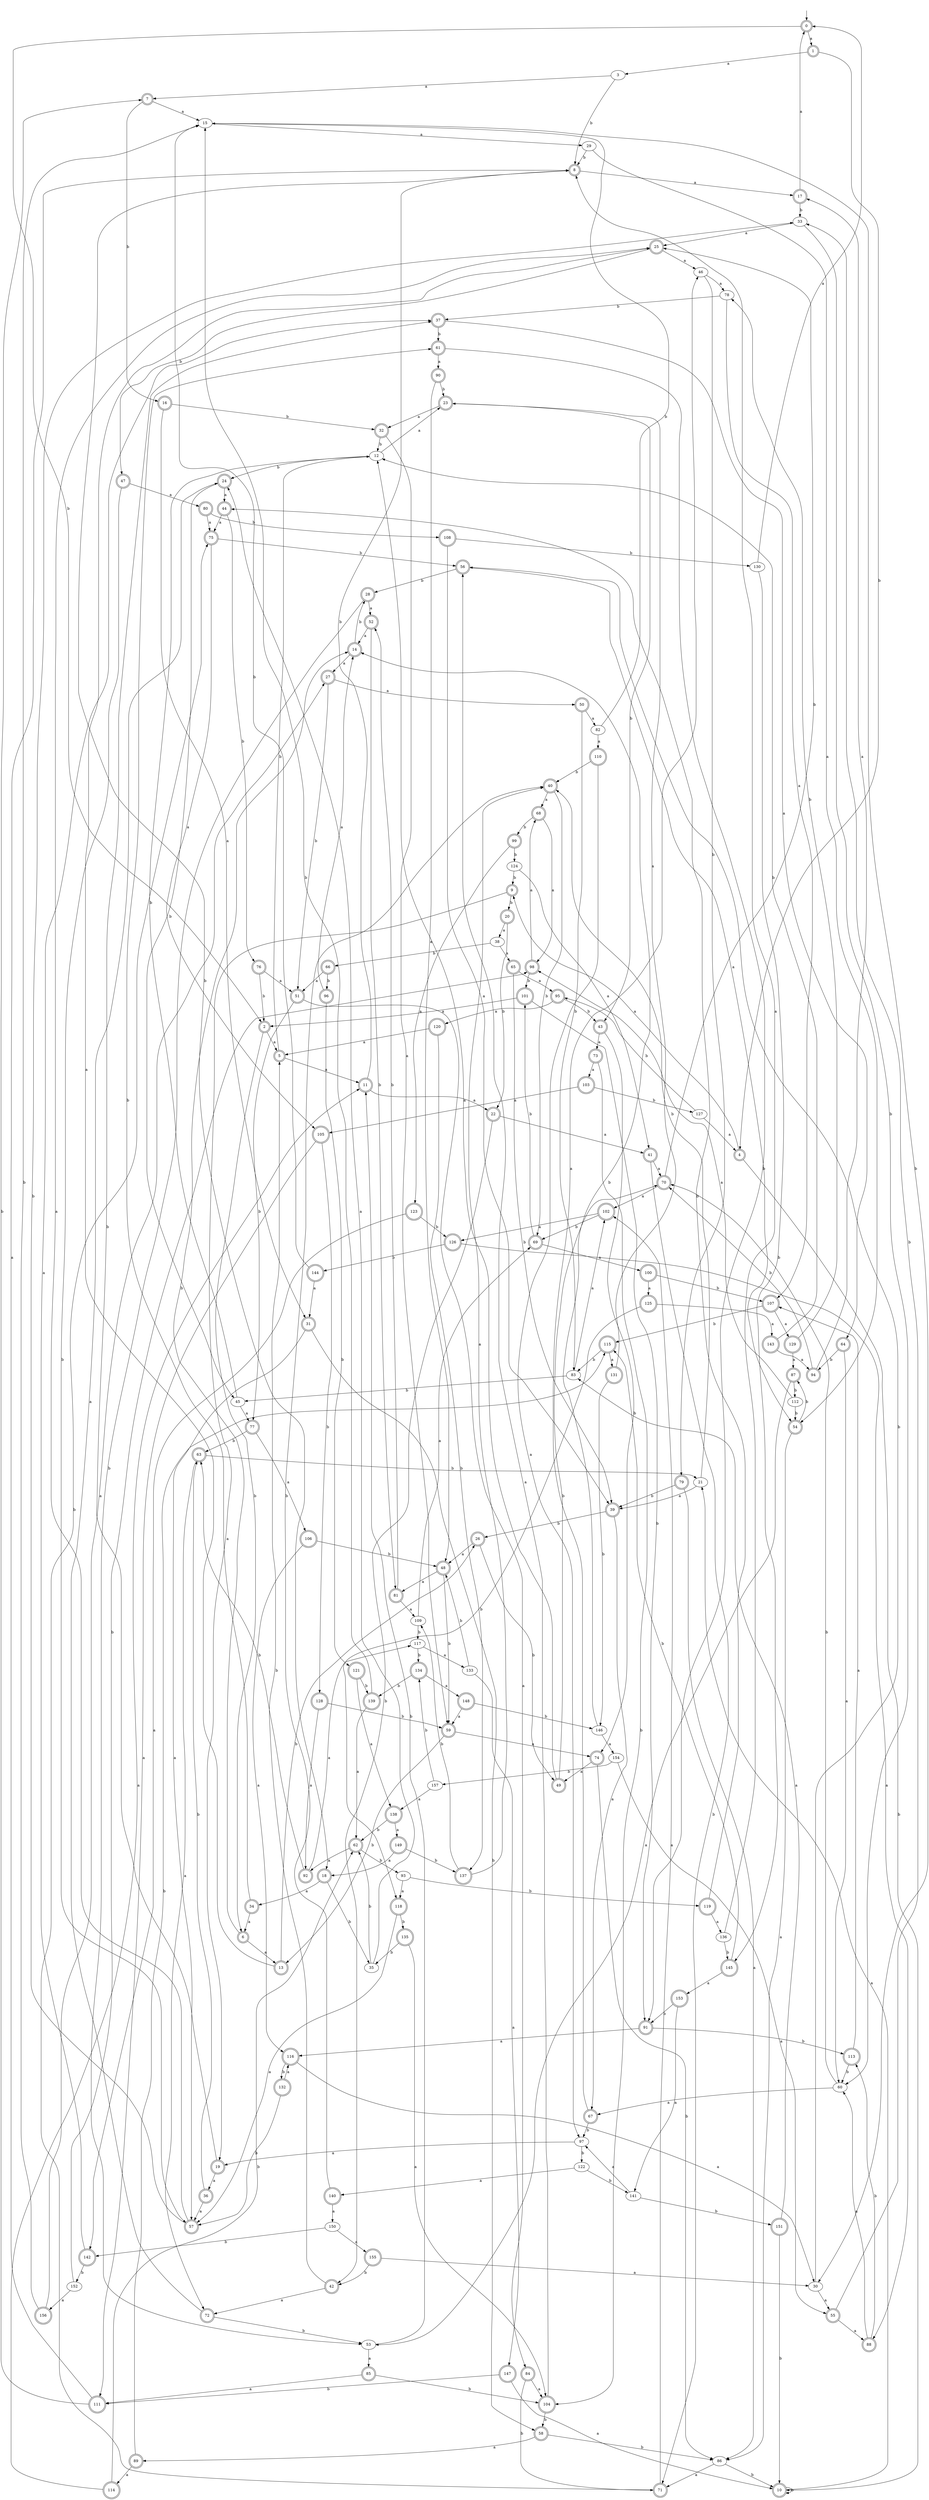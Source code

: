 digraph RandomDFA {
  __start0 [label="", shape=none];
  __start0 -> 0 [label=""];
  0 [shape=circle] [shape=doublecircle]
  0 -> 1 [label="a"]
  0 -> 2 [label="b"]
  1 [shape=doublecircle]
  1 -> 3 [label="a"]
  1 -> 4 [label="b"]
  2 [shape=doublecircle]
  2 -> 5 [label="a"]
  2 -> 6 [label="b"]
  3
  3 -> 7 [label="a"]
  3 -> 8 [label="b"]
  4 [shape=doublecircle]
  4 -> 9 [label="a"]
  4 -> 10 [label="b"]
  5 [shape=doublecircle]
  5 -> 11 [label="a"]
  5 -> 12 [label="b"]
  6 [shape=doublecircle]
  6 -> 13 [label="a"]
  6 -> 14 [label="b"]
  7 [shape=doublecircle]
  7 -> 15 [label="a"]
  7 -> 16 [label="b"]
  8 [shape=doublecircle]
  8 -> 17 [label="a"]
  8 -> 18 [label="b"]
  9 [shape=doublecircle]
  9 -> 19 [label="a"]
  9 -> 20 [label="b"]
  10 [shape=doublecircle]
  10 -> 21 [label="a"]
  10 -> 10 [label="b"]
  11 [shape=doublecircle]
  11 -> 22 [label="a"]
  11 -> 8 [label="b"]
  12
  12 -> 23 [label="a"]
  12 -> 24 [label="b"]
  13 [shape=doublecircle]
  13 -> 25 [label="a"]
  13 -> 26 [label="b"]
  14 [shape=doublecircle]
  14 -> 27 [label="a"]
  14 -> 28 [label="b"]
  15
  15 -> 29 [label="a"]
  15 -> 30 [label="b"]
  16 [shape=doublecircle]
  16 -> 31 [label="a"]
  16 -> 32 [label="b"]
  17 [shape=doublecircle]
  17 -> 0 [label="a"]
  17 -> 33 [label="b"]
  18 [shape=doublecircle]
  18 -> 34 [label="a"]
  18 -> 35 [label="b"]
  19 [shape=doublecircle]
  19 -> 36 [label="a"]
  19 -> 37 [label="b"]
  20 [shape=doublecircle]
  20 -> 38 [label="a"]
  20 -> 22 [label="b"]
  21
  21 -> 39 [label="a"]
  21 -> 40 [label="b"]
  22 [shape=doublecircle]
  22 -> 41 [label="a"]
  22 -> 42 [label="b"]
  23 [shape=doublecircle]
  23 -> 32 [label="a"]
  23 -> 43 [label="b"]
  24 [shape=doublecircle]
  24 -> 44 [label="a"]
  24 -> 45 [label="b"]
  25 [shape=doublecircle]
  25 -> 46 [label="a"]
  25 -> 47 [label="b"]
  26 [shape=doublecircle]
  26 -> 48 [label="a"]
  26 -> 49 [label="b"]
  27 [shape=doublecircle]
  27 -> 50 [label="a"]
  27 -> 51 [label="b"]
  28 [shape=doublecircle]
  28 -> 52 [label="a"]
  28 -> 53 [label="b"]
  29
  29 -> 54 [label="a"]
  29 -> 8 [label="b"]
  30
  30 -> 55 [label="a"]
  30 -> 56 [label="b"]
  31 [shape=doublecircle]
  31 -> 57 [label="a"]
  31 -> 58 [label="b"]
  32 [shape=doublecircle]
  32 -> 59 [label="a"]
  32 -> 12 [label="b"]
  33
  33 -> 25 [label="a"]
  33 -> 60 [label="b"]
  34 [shape=doublecircle]
  34 -> 6 [label="a"]
  34 -> 61 [label="b"]
  35
  35 -> 24 [label="a"]
  35 -> 62 [label="b"]
  36 [shape=doublecircle]
  36 -> 57 [label="a"]
  36 -> 63 [label="b"]
  37 [shape=doublecircle]
  37 -> 64 [label="a"]
  37 -> 61 [label="b"]
  38
  38 -> 65 [label="a"]
  38 -> 66 [label="b"]
  39 [shape=doublecircle]
  39 -> 67 [label="a"]
  39 -> 26 [label="b"]
  40 [shape=doublecircle]
  40 -> 68 [label="a"]
  40 -> 69 [label="b"]
  41 [shape=doublecircle]
  41 -> 70 [label="a"]
  41 -> 71 [label="b"]
  42 [shape=doublecircle]
  42 -> 72 [label="a"]
  42 -> 5 [label="b"]
  43 [shape=doublecircle]
  43 -> 73 [label="a"]
  43 -> 74 [label="b"]
  44 [shape=doublecircle]
  44 -> 75 [label="a"]
  44 -> 76 [label="b"]
  45
  45 -> 77 [label="a"]
  45 -> 12 [label="b"]
  46
  46 -> 78 [label="a"]
  46 -> 79 [label="b"]
  47 [shape=doublecircle]
  47 -> 80 [label="a"]
  47 -> 57 [label="b"]
  48 [shape=doublecircle]
  48 -> 81 [label="a"]
  48 -> 59 [label="b"]
  49 [shape=doublecircle]
  49 -> 12 [label="a"]
  49 -> 70 [label="b"]
  50 [shape=doublecircle]
  50 -> 82 [label="a"]
  50 -> 83 [label="b"]
  51 [shape=doublecircle]
  51 -> 84 [label="a"]
  51 -> 77 [label="b"]
  52 [shape=doublecircle]
  52 -> 14 [label="a"]
  52 -> 81 [label="b"]
  53
  53 -> 85 [label="a"]
  53 -> 11 [label="b"]
  54 [shape=doublecircle]
  54 -> 86 [label="a"]
  54 -> 87 [label="b"]
  55 [shape=doublecircle]
  55 -> 88 [label="a"]
  55 -> 33 [label="b"]
  56 [shape=doublecircle]
  56 -> 54 [label="a"]
  56 -> 28 [label="b"]
  57 [shape=doublecircle]
  57 -> 25 [label="a"]
  57 -> 33 [label="b"]
  58 [shape=doublecircle]
  58 -> 89 [label="a"]
  58 -> 86 [label="b"]
  59 [shape=doublecircle]
  59 -> 74 [label="a"]
  59 -> 13 [label="b"]
  60
  60 -> 67 [label="a"]
  60 -> 70 [label="b"]
  61 [shape=doublecircle]
  61 -> 90 [label="a"]
  61 -> 91 [label="b"]
  62 [shape=doublecircle]
  62 -> 92 [label="a"]
  62 -> 93 [label="b"]
  63 [shape=doublecircle]
  63 -> 72 [label="a"]
  63 -> 21 [label="b"]
  64 [shape=doublecircle]
  64 -> 60 [label="a"]
  64 -> 94 [label="b"]
  65 [shape=doublecircle]
  65 -> 95 [label="a"]
  65 -> 39 [label="b"]
  66 [shape=doublecircle]
  66 -> 51 [label="a"]
  66 -> 96 [label="b"]
  67 [shape=doublecircle]
  67 -> 46 [label="a"]
  67 -> 97 [label="b"]
  68 [shape=doublecircle]
  68 -> 98 [label="a"]
  68 -> 99 [label="b"]
  69 [shape=doublecircle]
  69 -> 100 [label="a"]
  69 -> 101 [label="b"]
  70 [shape=doublecircle]
  70 -> 102 [label="a"]
  70 -> 25 [label="b"]
  71 [shape=doublecircle]
  71 -> 102 [label="a"]
  71 -> 75 [label="b"]
  72 [shape=doublecircle]
  72 -> 24 [label="a"]
  72 -> 53 [label="b"]
  73 [shape=doublecircle]
  73 -> 103 [label="a"]
  73 -> 104 [label="b"]
  74 [shape=doublecircle]
  74 -> 49 [label="a"]
  74 -> 86 [label="b"]
  75 [shape=doublecircle]
  75 -> 105 [label="a"]
  75 -> 56 [label="b"]
  76 [shape=doublecircle]
  76 -> 51 [label="a"]
  76 -> 2 [label="b"]
  77 [shape=doublecircle]
  77 -> 106 [label="a"]
  77 -> 63 [label="b"]
  78
  78 -> 107 [label="a"]
  78 -> 37 [label="b"]
  79 [shape=doublecircle]
  79 -> 86 [label="a"]
  79 -> 39 [label="b"]
  80 [shape=doublecircle]
  80 -> 75 [label="a"]
  80 -> 108 [label="b"]
  81 [shape=doublecircle]
  81 -> 109 [label="a"]
  81 -> 52 [label="b"]
  82
  82 -> 110 [label="a"]
  82 -> 15 [label="b"]
  83
  83 -> 102 [label="a"]
  83 -> 45 [label="b"]
  84 [shape=doublecircle]
  84 -> 104 [label="a"]
  84 -> 71 [label="b"]
  85 [shape=doublecircle]
  85 -> 111 [label="a"]
  85 -> 104 [label="b"]
  86
  86 -> 71 [label="a"]
  86 -> 10 [label="b"]
  87 [shape=doublecircle]
  87 -> 53 [label="a"]
  87 -> 112 [label="b"]
  88 [shape=doublecircle]
  88 -> 60 [label="a"]
  88 -> 113 [label="b"]
  89 [shape=doublecircle]
  89 -> 114 [label="a"]
  89 -> 115 [label="b"]
  90 [shape=doublecircle]
  90 -> 48 [label="a"]
  90 -> 23 [label="b"]
  91 [shape=doublecircle]
  91 -> 116 [label="a"]
  91 -> 113 [label="b"]
  92 [shape=doublecircle]
  92 -> 117 [label="a"]
  92 -> 63 [label="b"]
  93
  93 -> 118 [label="a"]
  93 -> 119 [label="b"]
  94 [shape=doublecircle]
  94 -> 17 [label="a"]
  94 -> 70 [label="b"]
  95 [shape=doublecircle]
  95 -> 120 [label="a"]
  95 -> 43 [label="b"]
  96 [shape=doublecircle]
  96 -> 14 [label="a"]
  96 -> 121 [label="b"]
  97
  97 -> 19 [label="a"]
  97 -> 122 [label="b"]
  98 [shape=doublecircle]
  98 -> 68 [label="a"]
  98 -> 101 [label="b"]
  99 [shape=doublecircle]
  99 -> 123 [label="a"]
  99 -> 124 [label="b"]
  100 [shape=doublecircle]
  100 -> 125 [label="a"]
  100 -> 107 [label="b"]
  101 [shape=doublecircle]
  101 -> 2 [label="a"]
  101 -> 91 [label="b"]
  102 [shape=doublecircle]
  102 -> 126 [label="a"]
  102 -> 69 [label="b"]
  103 [shape=doublecircle]
  103 -> 105 [label="a"]
  103 -> 127 [label="b"]
  104 [shape=doublecircle]
  104 -> 56 [label="a"]
  104 -> 58 [label="b"]
  105 [shape=doublecircle]
  105 -> 111 [label="a"]
  105 -> 128 [label="b"]
  106 [shape=doublecircle]
  106 -> 116 [label="a"]
  106 -> 48 [label="b"]
  107 [shape=doublecircle]
  107 -> 129 [label="a"]
  107 -> 115 [label="b"]
  108 [shape=doublecircle]
  108 -> 39 [label="a"]
  108 -> 130 [label="b"]
  109
  109 -> 69 [label="a"]
  109 -> 117 [label="b"]
  110 [shape=doublecircle]
  110 -> 97 [label="a"]
  110 -> 40 [label="b"]
  111 [shape=doublecircle]
  111 -> 8 [label="a"]
  111 -> 7 [label="b"]
  112
  112 -> 98 [label="a"]
  112 -> 54 [label="b"]
  113 [shape=doublecircle]
  113 -> 107 [label="a"]
  113 -> 60 [label="b"]
  114 [shape=doublecircle]
  114 -> 11 [label="a"]
  114 -> 62 [label="b"]
  115 [shape=doublecircle]
  115 -> 131 [label="a"]
  115 -> 83 [label="b"]
  116 [shape=doublecircle]
  116 -> 30 [label="a"]
  116 -> 132 [label="b"]
  117
  117 -> 133 [label="a"]
  117 -> 134 [label="b"]
  118 [shape=doublecircle]
  118 -> 57 [label="a"]
  118 -> 135 [label="b"]
  119 [shape=doublecircle]
  119 -> 136 [label="a"]
  119 -> 44 [label="b"]
  120 [shape=doublecircle]
  120 -> 5 [label="a"]
  120 -> 137 [label="b"]
  121 [shape=doublecircle]
  121 -> 138 [label="a"]
  121 -> 139 [label="b"]
  122
  122 -> 140 [label="a"]
  122 -> 141 [label="b"]
  123 [shape=doublecircle]
  123 -> 142 [label="a"]
  123 -> 126 [label="b"]
  124
  124 -> 41 [label="a"]
  124 -> 9 [label="b"]
  125 [shape=doublecircle]
  125 -> 143 [label="a"]
  125 -> 118 [label="b"]
  126 [shape=doublecircle]
  126 -> 88 [label="a"]
  126 -> 144 [label="b"]
  127
  127 -> 4 [label="a"]
  127 -> 95 [label="b"]
  128 [shape=doublecircle]
  128 -> 92 [label="a"]
  128 -> 59 [label="b"]
  129 [shape=doublecircle]
  129 -> 87 [label="a"]
  129 -> 78 [label="b"]
  130
  130 -> 0 [label="a"]
  130 -> 145 [label="b"]
  131 [shape=doublecircle]
  131 -> 23 [label="a"]
  131 -> 146 [label="b"]
  132 [shape=doublecircle]
  132 -> 116 [label="a"]
  132 -> 57 [label="b"]
  133
  133 -> 147 [label="a"]
  133 -> 48 [label="b"]
  134 [shape=doublecircle]
  134 -> 148 [label="a"]
  134 -> 139 [label="b"]
  135 [shape=doublecircle]
  135 -> 104 [label="a"]
  135 -> 35 [label="b"]
  136
  136 -> 8 [label="a"]
  136 -> 145 [label="b"]
  137 [shape=doublecircle]
  137 -> 40 [label="a"]
  137 -> 109 [label="b"]
  138 [shape=doublecircle]
  138 -> 149 [label="a"]
  138 -> 62 [label="b"]
  139 [shape=doublecircle]
  139 -> 62 [label="a"]
  139 -> 15 [label="b"]
  140 [shape=doublecircle]
  140 -> 150 [label="a"]
  140 -> 40 [label="b"]
  141
  141 -> 97 [label="a"]
  141 -> 151 [label="b"]
  142 [shape=doublecircle]
  142 -> 37 [label="a"]
  142 -> 152 [label="b"]
  143 [shape=doublecircle]
  143 -> 94 [label="a"]
  143 -> 12 [label="b"]
  144 [shape=doublecircle]
  144 -> 31 [label="a"]
  144 -> 15 [label="b"]
  145 [shape=doublecircle]
  145 -> 153 [label="a"]
  145 -> 115 [label="b"]
  146
  146 -> 154 [label="a"]
  146 -> 14 [label="b"]
  147 [shape=doublecircle]
  147 -> 10 [label="a"]
  147 -> 111 [label="b"]
  148 [shape=doublecircle]
  148 -> 59 [label="a"]
  148 -> 146 [label="b"]
  149 [shape=doublecircle]
  149 -> 18 [label="a"]
  149 -> 137 [label="b"]
  150
  150 -> 155 [label="a"]
  150 -> 142 [label="b"]
  151 [shape=doublecircle]
  151 -> 83 [label="a"]
  151 -> 10 [label="b"]
  152
  152 -> 156 [label="a"]
  152 -> 98 [label="b"]
  153 [shape=doublecircle]
  153 -> 141 [label="a"]
  153 -> 91 [label="b"]
  154
  154 -> 55 [label="a"]
  154 -> 157 [label="b"]
  155 [shape=doublecircle]
  155 -> 30 [label="a"]
  155 -> 42 [label="b"]
  156 [shape=doublecircle]
  156 -> 27 [label="a"]
  156 -> 15 [label="b"]
  157
  157 -> 138 [label="a"]
  157 -> 134 [label="b"]
}
